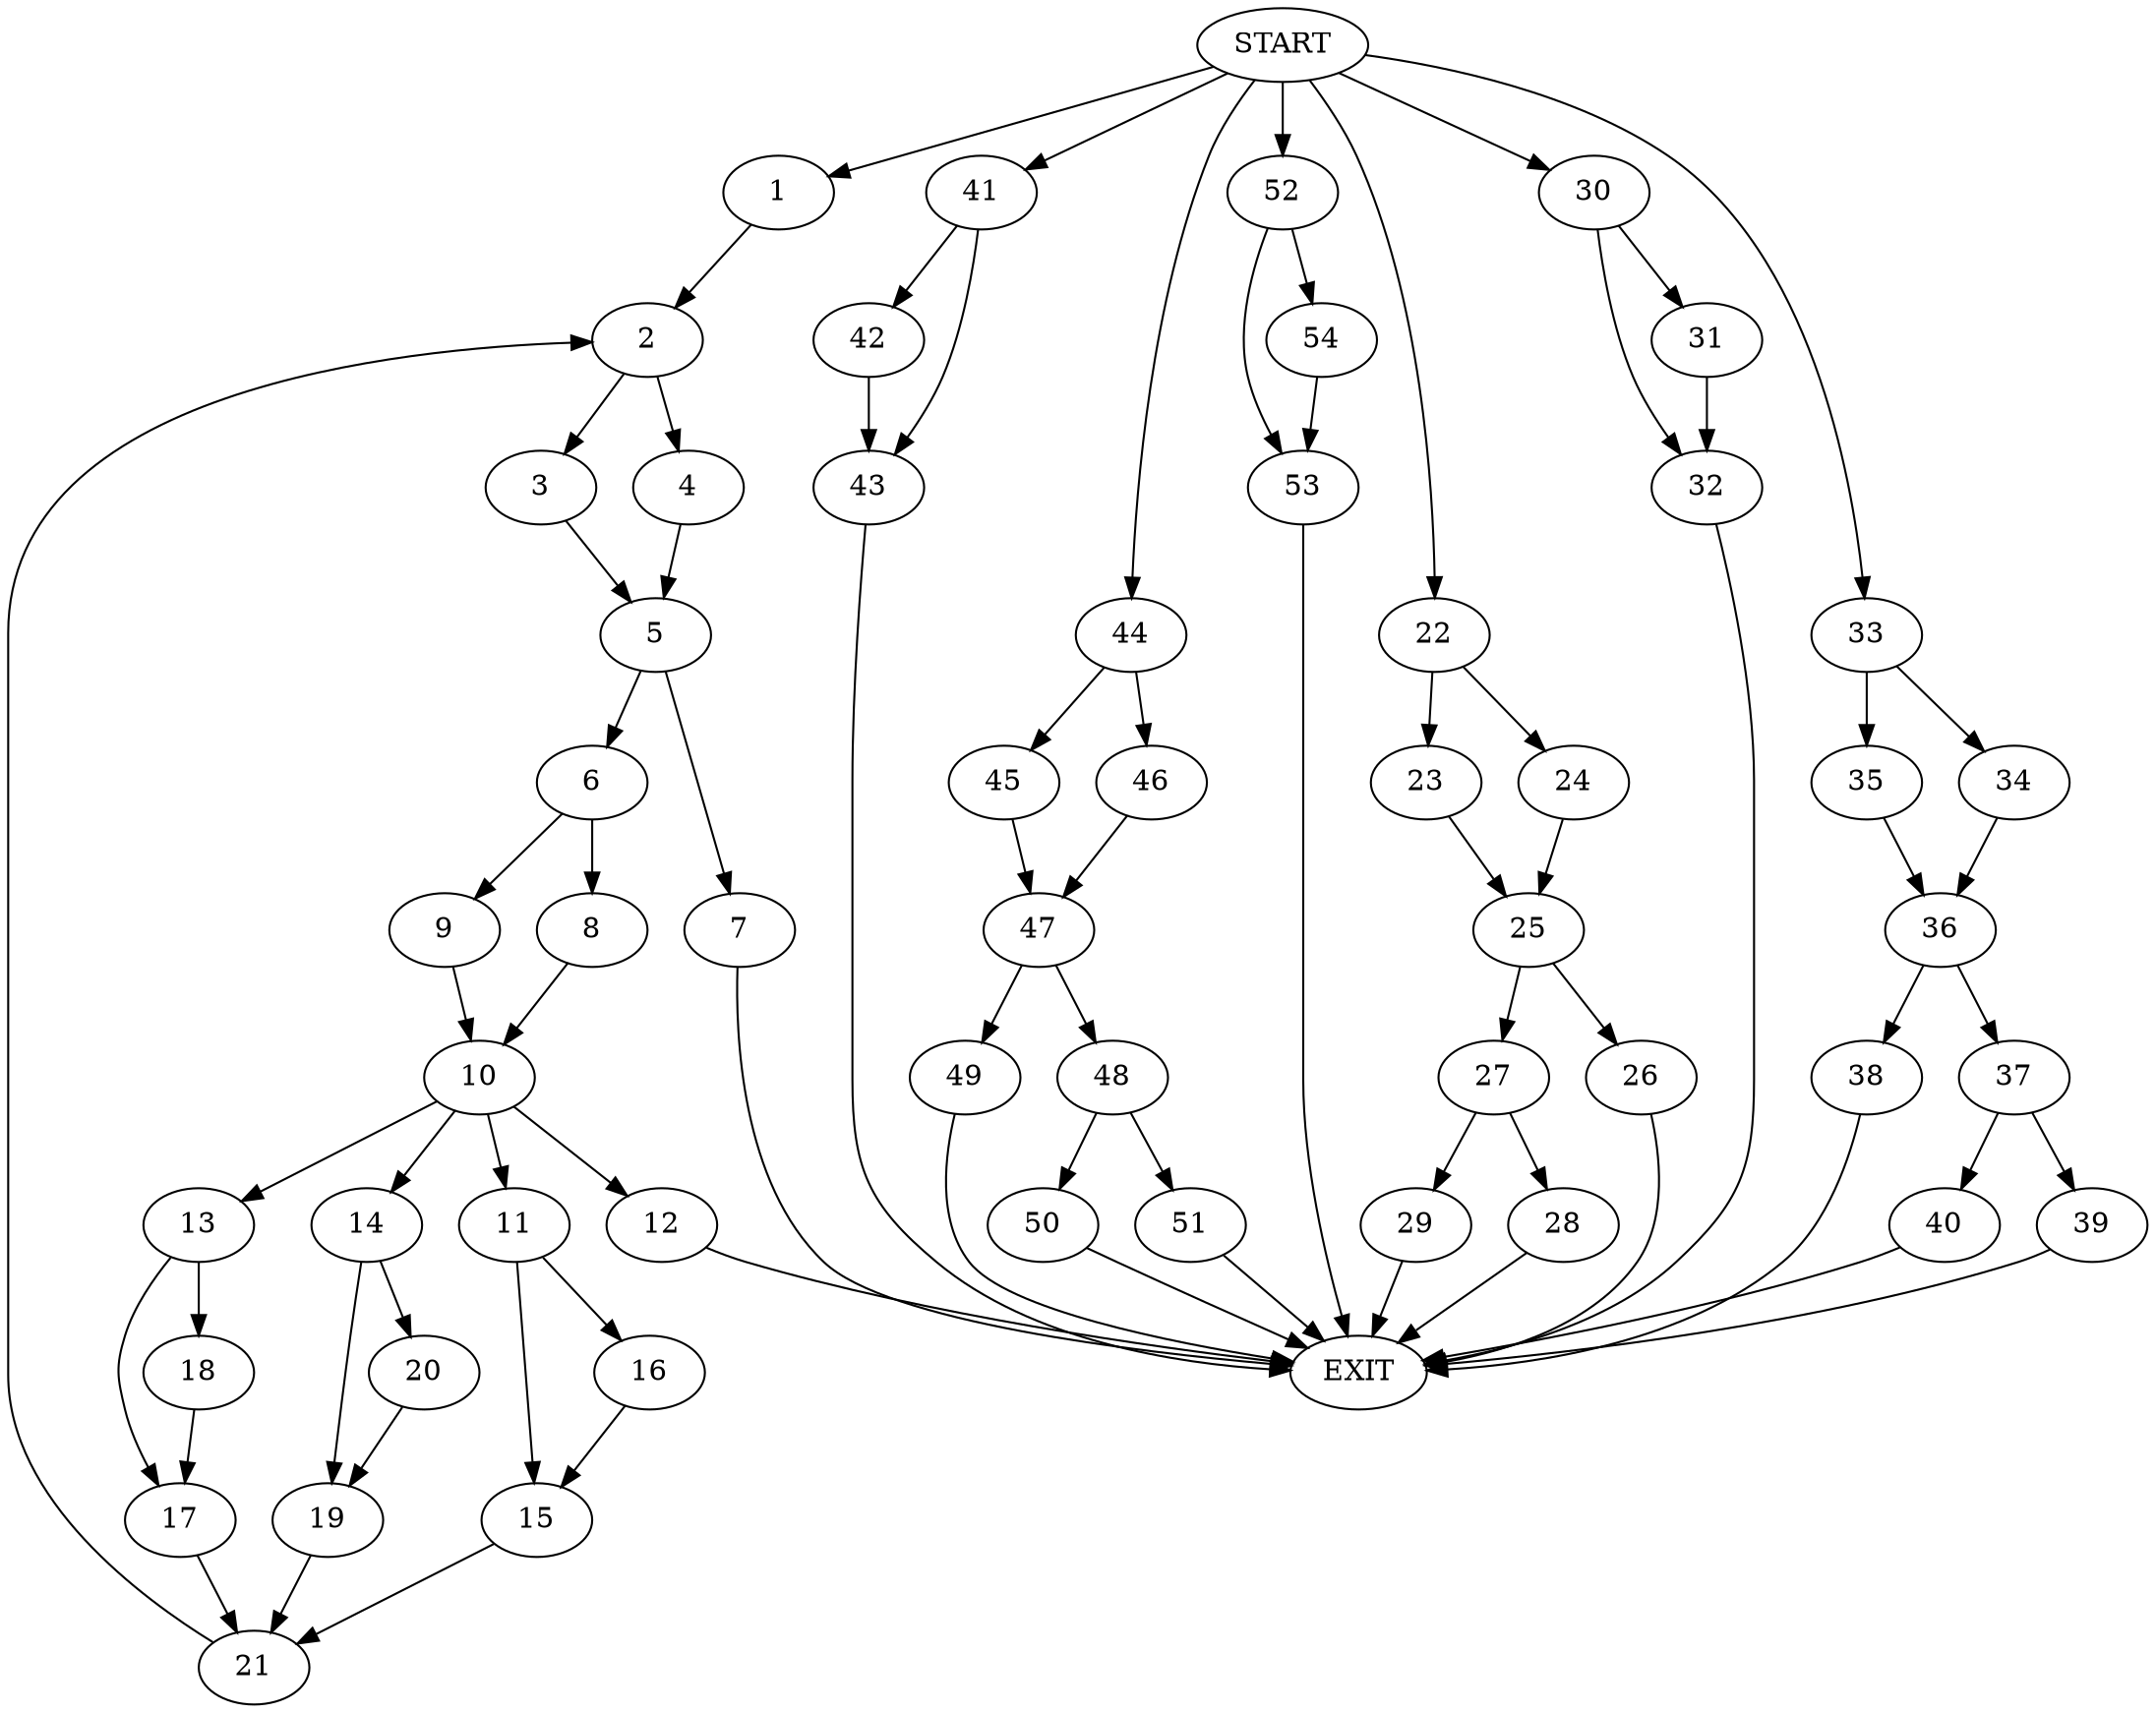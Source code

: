 digraph {
0 [label="START"]
55 [label="EXIT"]
0 -> 1
1 -> 2
2 -> 3
2 -> 4
4 -> 5
3 -> 5
5 -> 6
5 -> 7
7 -> 55
6 -> 8
6 -> 9
9 -> 10
8 -> 10
10 -> 11
10 -> 12
10 -> 13
10 -> 14
11 -> 15
11 -> 16
13 -> 17
13 -> 18
14 -> 19
14 -> 20
12 -> 55
15 -> 21
16 -> 15
0 -> 22
22 -> 23
22 -> 24
23 -> 25
24 -> 25
25 -> 26
25 -> 27
26 -> 55
27 -> 28
27 -> 29
29 -> 55
28 -> 55
0 -> 30
30 -> 31
30 -> 32
31 -> 32
32 -> 55
21 -> 2
18 -> 17
17 -> 21
0 -> 33
33 -> 34
33 -> 35
34 -> 36
35 -> 36
36 -> 37
36 -> 38
37 -> 39
37 -> 40
38 -> 55
39 -> 55
40 -> 55
0 -> 41
41 -> 42
41 -> 43
42 -> 43
43 -> 55
19 -> 21
20 -> 19
0 -> 44
44 -> 45
44 -> 46
45 -> 47
46 -> 47
47 -> 48
47 -> 49
48 -> 50
48 -> 51
49 -> 55
51 -> 55
50 -> 55
0 -> 52
52 -> 53
52 -> 54
53 -> 55
54 -> 53
}
